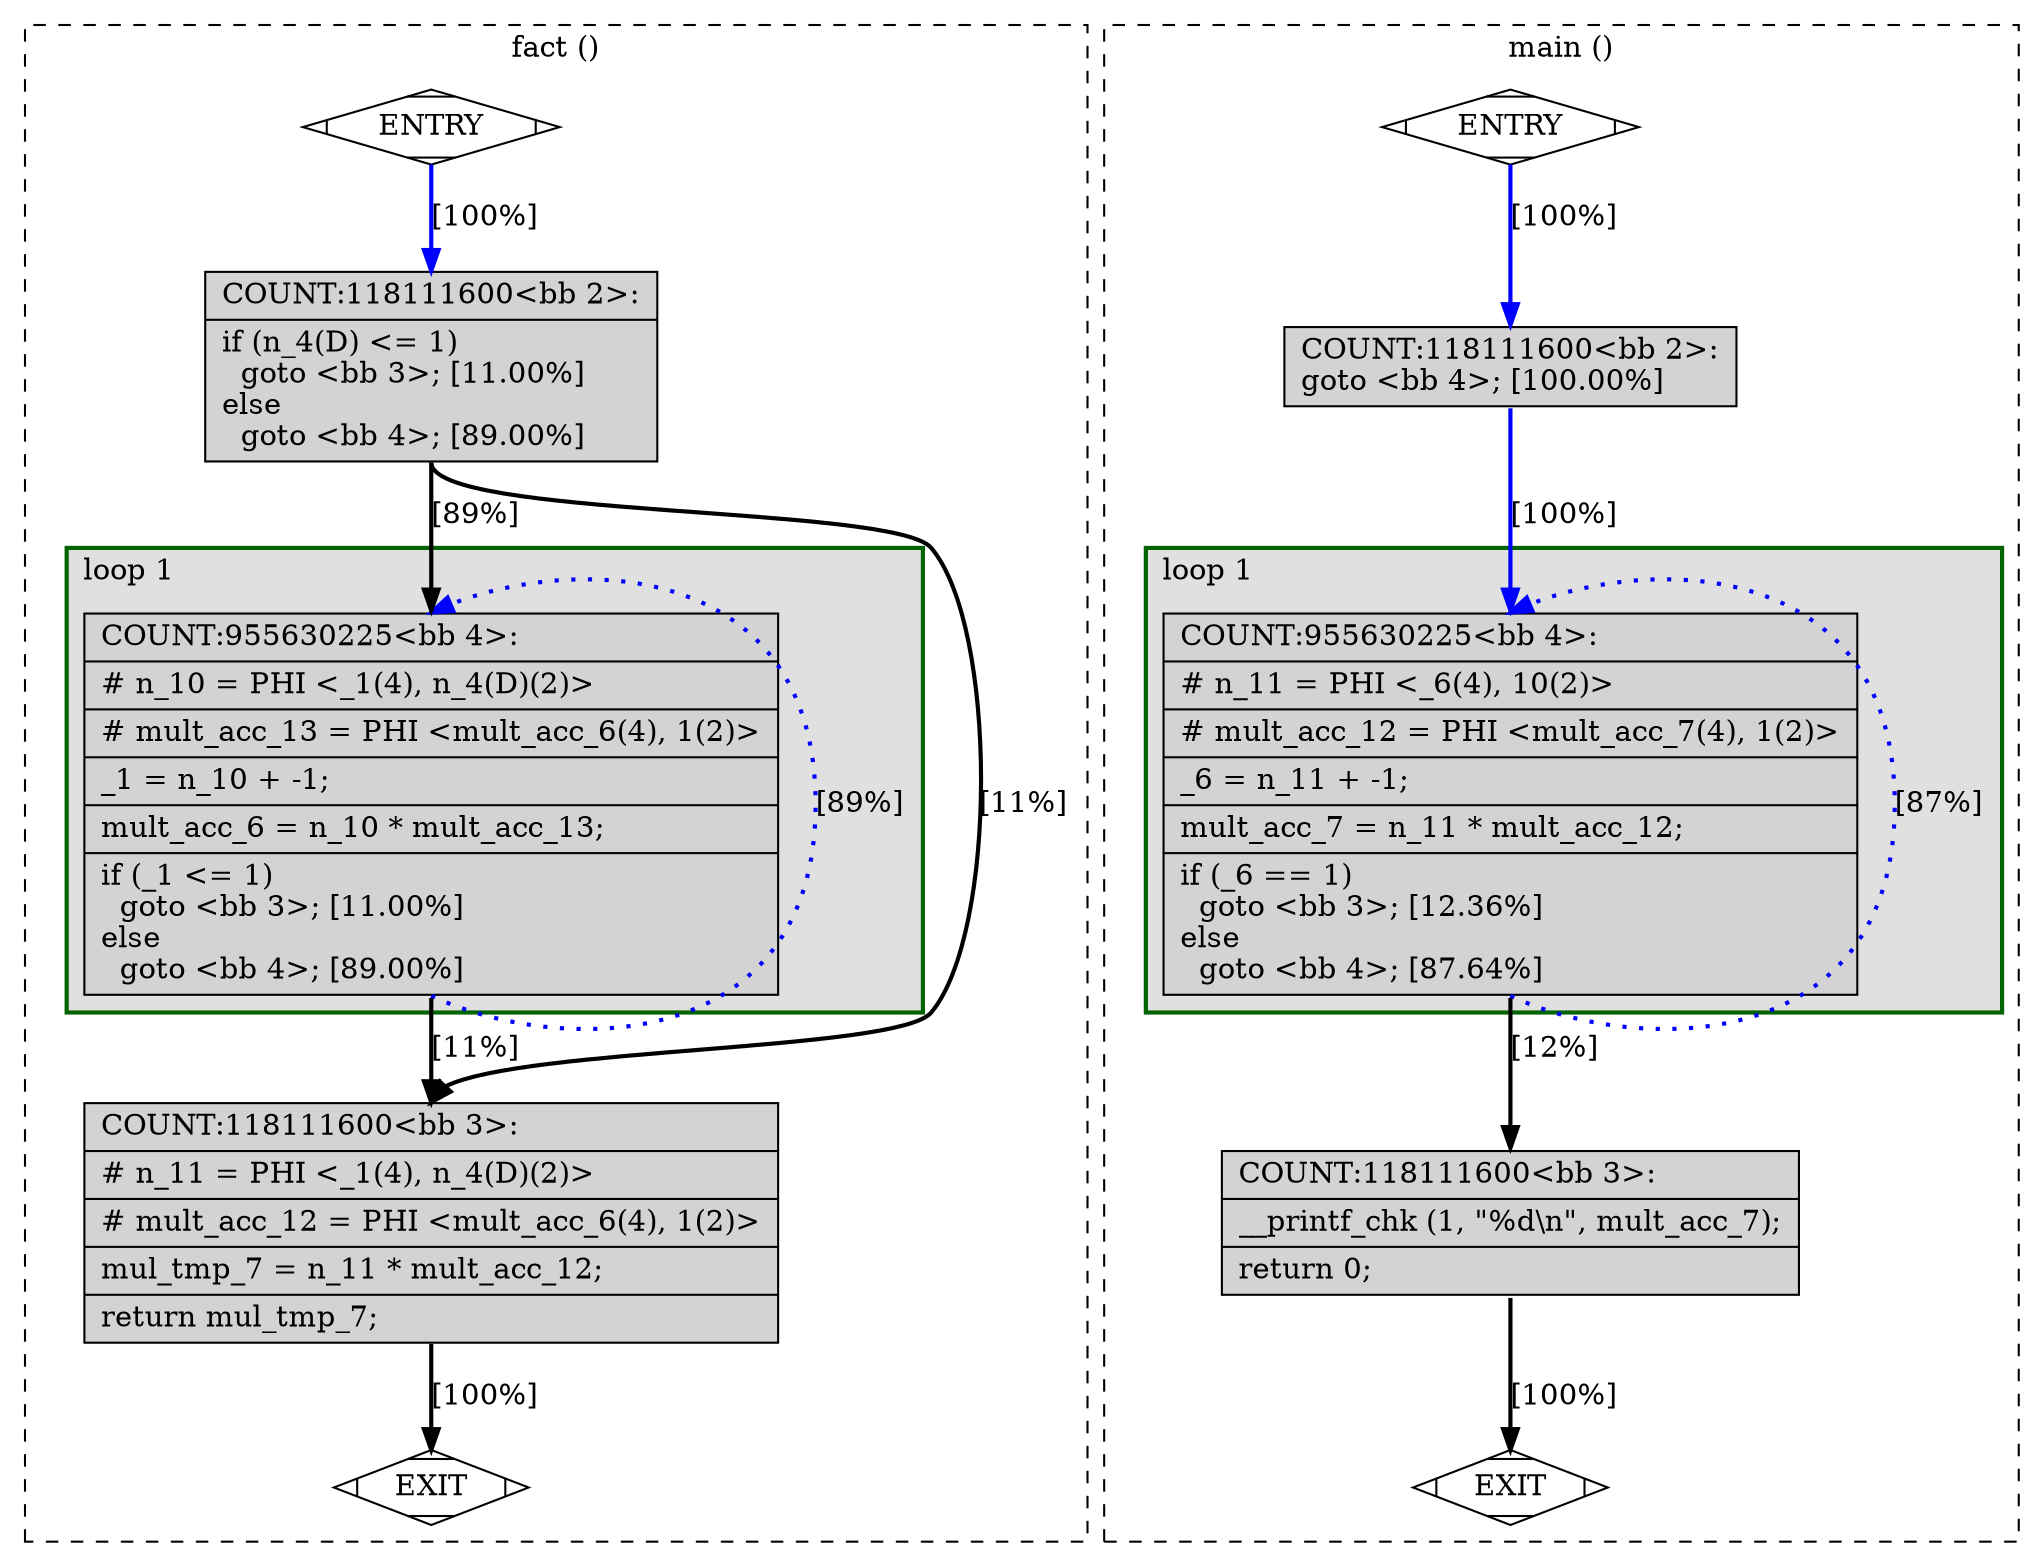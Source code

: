 digraph "fact.c.134t.bswap" {
overlap=false;
subgraph "cluster_fact" {
	style="dashed";
	color="black";
	label="fact ()";
	subgraph cluster_23_1 {
	style="filled";
	color="darkgreen";
	fillcolor="grey88";
	label="loop 1";
	labeljust=l;
	penwidth=2;
	fn_23_basic_block_4 [shape=record,style=filled,fillcolor=lightgrey,label="{COUNT:955630225\<bb\ 4\>:\l\
|#\ n_10\ =\ PHI\ \<_1(4),\ n_4(D)(2)\>\l\
|#\ mult_acc_13\ =\ PHI\ \<mult_acc_6(4),\ 1(2)\>\l\
|_1\ =\ n_10\ +\ -1;\l\
|mult_acc_6\ =\ n_10\ *\ mult_acc_13;\l\
|if\ (_1\ \<=\ 1)\l\
\ \ goto\ \<bb\ 3\>;\ [11.00%]\l\
else\l\
\ \ goto\ \<bb\ 4\>;\ [89.00%]\l\
}"];

	}
	fn_23_basic_block_0 [shape=Mdiamond,style=filled,fillcolor=white,label="ENTRY"];

	fn_23_basic_block_1 [shape=Mdiamond,style=filled,fillcolor=white,label="EXIT"];

	fn_23_basic_block_2 [shape=record,style=filled,fillcolor=lightgrey,label="{COUNT:118111600\<bb\ 2\>:\l\
|if\ (n_4(D)\ \<=\ 1)\l\
\ \ goto\ \<bb\ 3\>;\ [11.00%]\l\
else\l\
\ \ goto\ \<bb\ 4\>;\ [89.00%]\l\
}"];

	fn_23_basic_block_3 [shape=record,style=filled,fillcolor=lightgrey,label="{COUNT:118111600\<bb\ 3\>:\l\
|#\ n_11\ =\ PHI\ \<_1(4),\ n_4(D)(2)\>\l\
|#\ mult_acc_12\ =\ PHI\ \<mult_acc_6(4),\ 1(2)\>\l\
|mul_tmp_7\ =\ n_11\ *\ mult_acc_12;\l\
|return\ mul_tmp_7;\l\
}"];

	fn_23_basic_block_0:s -> fn_23_basic_block_2:n [style="solid,bold",color=blue,weight=100,constraint=true,label="[100%]"];
	fn_23_basic_block_2:s -> fn_23_basic_block_3:n [style="solid,bold",color=black,weight=10,constraint=true,label="[11%]"];
	fn_23_basic_block_2:s -> fn_23_basic_block_4:n [style="solid,bold",color=black,weight=10,constraint=true,label="[89%]"];
	fn_23_basic_block_3:s -> fn_23_basic_block_1:n [style="solid,bold",color=black,weight=10,constraint=true,label="[100%]"];
	fn_23_basic_block_4:s -> fn_23_basic_block_3:n [style="solid,bold",color=black,weight=10,constraint=true,label="[11%]"];
	fn_23_basic_block_4:s -> fn_23_basic_block_4:n [style="dotted,bold",color=blue,weight=10,constraint=false,label="[89%]"];
	fn_23_basic_block_0:s -> fn_23_basic_block_1:n [style="invis",constraint=true];
}
subgraph "cluster_main" {
	style="dashed";
	color="black";
	label="main ()";
	subgraph cluster_24_1 {
	style="filled";
	color="darkgreen";
	fillcolor="grey88";
	label="loop 1";
	labeljust=l;
	penwidth=2;
	fn_24_basic_block_4 [shape=record,style=filled,fillcolor=lightgrey,label="{COUNT:955630225\<bb\ 4\>:\l\
|#\ n_11\ =\ PHI\ \<_6(4),\ 10(2)\>\l\
|#\ mult_acc_12\ =\ PHI\ \<mult_acc_7(4),\ 1(2)\>\l\
|_6\ =\ n_11\ +\ -1;\l\
|mult_acc_7\ =\ n_11\ *\ mult_acc_12;\l\
|if\ (_6\ ==\ 1)\l\
\ \ goto\ \<bb\ 3\>;\ [12.36%]\l\
else\l\
\ \ goto\ \<bb\ 4\>;\ [87.64%]\l\
}"];

	}
	fn_24_basic_block_0 [shape=Mdiamond,style=filled,fillcolor=white,label="ENTRY"];

	fn_24_basic_block_1 [shape=Mdiamond,style=filled,fillcolor=white,label="EXIT"];

	fn_24_basic_block_2 [shape=record,style=filled,fillcolor=lightgrey,label="{COUNT:118111600\<bb\ 2\>:\l\
goto\ \<bb\ 4\>;\ [100.00%]\l\
}"];

	fn_24_basic_block_3 [shape=record,style=filled,fillcolor=lightgrey,label="{COUNT:118111600\<bb\ 3\>:\l\
|__printf_chk\ (1,\ \"%d\\n\",\ mult_acc_7);\l\
|return\ 0;\l\
}"];

	fn_24_basic_block_0:s -> fn_24_basic_block_2:n [style="solid,bold",color=blue,weight=100,constraint=true,label="[100%]"];
	fn_24_basic_block_2:s -> fn_24_basic_block_4:n [style="solid,bold",color=blue,weight=100,constraint=true,label="[100%]"];
	fn_24_basic_block_3:s -> fn_24_basic_block_1:n [style="solid,bold",color=black,weight=10,constraint=true,label="[100%]"];
	fn_24_basic_block_4:s -> fn_24_basic_block_3:n [style="solid,bold",color=black,weight=10,constraint=true,label="[12%]"];
	fn_24_basic_block_4:s -> fn_24_basic_block_4:n [style="dotted,bold",color=blue,weight=10,constraint=false,label="[87%]"];
	fn_24_basic_block_0:s -> fn_24_basic_block_1:n [style="invis",constraint=true];
}
}
